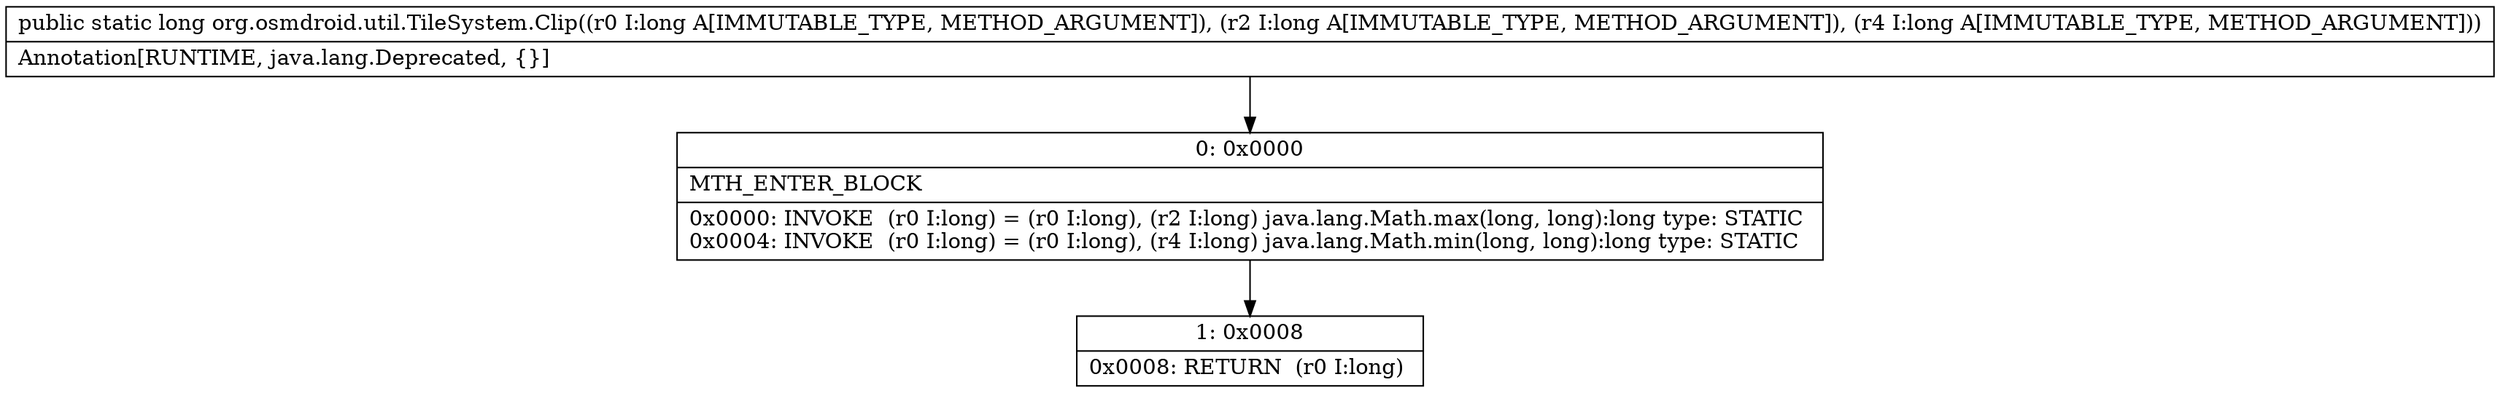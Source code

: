 digraph "CFG fororg.osmdroid.util.TileSystem.Clip(JJJ)J" {
Node_0 [shape=record,label="{0\:\ 0x0000|MTH_ENTER_BLOCK\l|0x0000: INVOKE  (r0 I:long) = (r0 I:long), (r2 I:long) java.lang.Math.max(long, long):long type: STATIC \l0x0004: INVOKE  (r0 I:long) = (r0 I:long), (r4 I:long) java.lang.Math.min(long, long):long type: STATIC \l}"];
Node_1 [shape=record,label="{1\:\ 0x0008|0x0008: RETURN  (r0 I:long) \l}"];
MethodNode[shape=record,label="{public static long org.osmdroid.util.TileSystem.Clip((r0 I:long A[IMMUTABLE_TYPE, METHOD_ARGUMENT]), (r2 I:long A[IMMUTABLE_TYPE, METHOD_ARGUMENT]), (r4 I:long A[IMMUTABLE_TYPE, METHOD_ARGUMENT]))  | Annotation[RUNTIME, java.lang.Deprecated, \{\}]\l}"];
MethodNode -> Node_0;
Node_0 -> Node_1;
}

